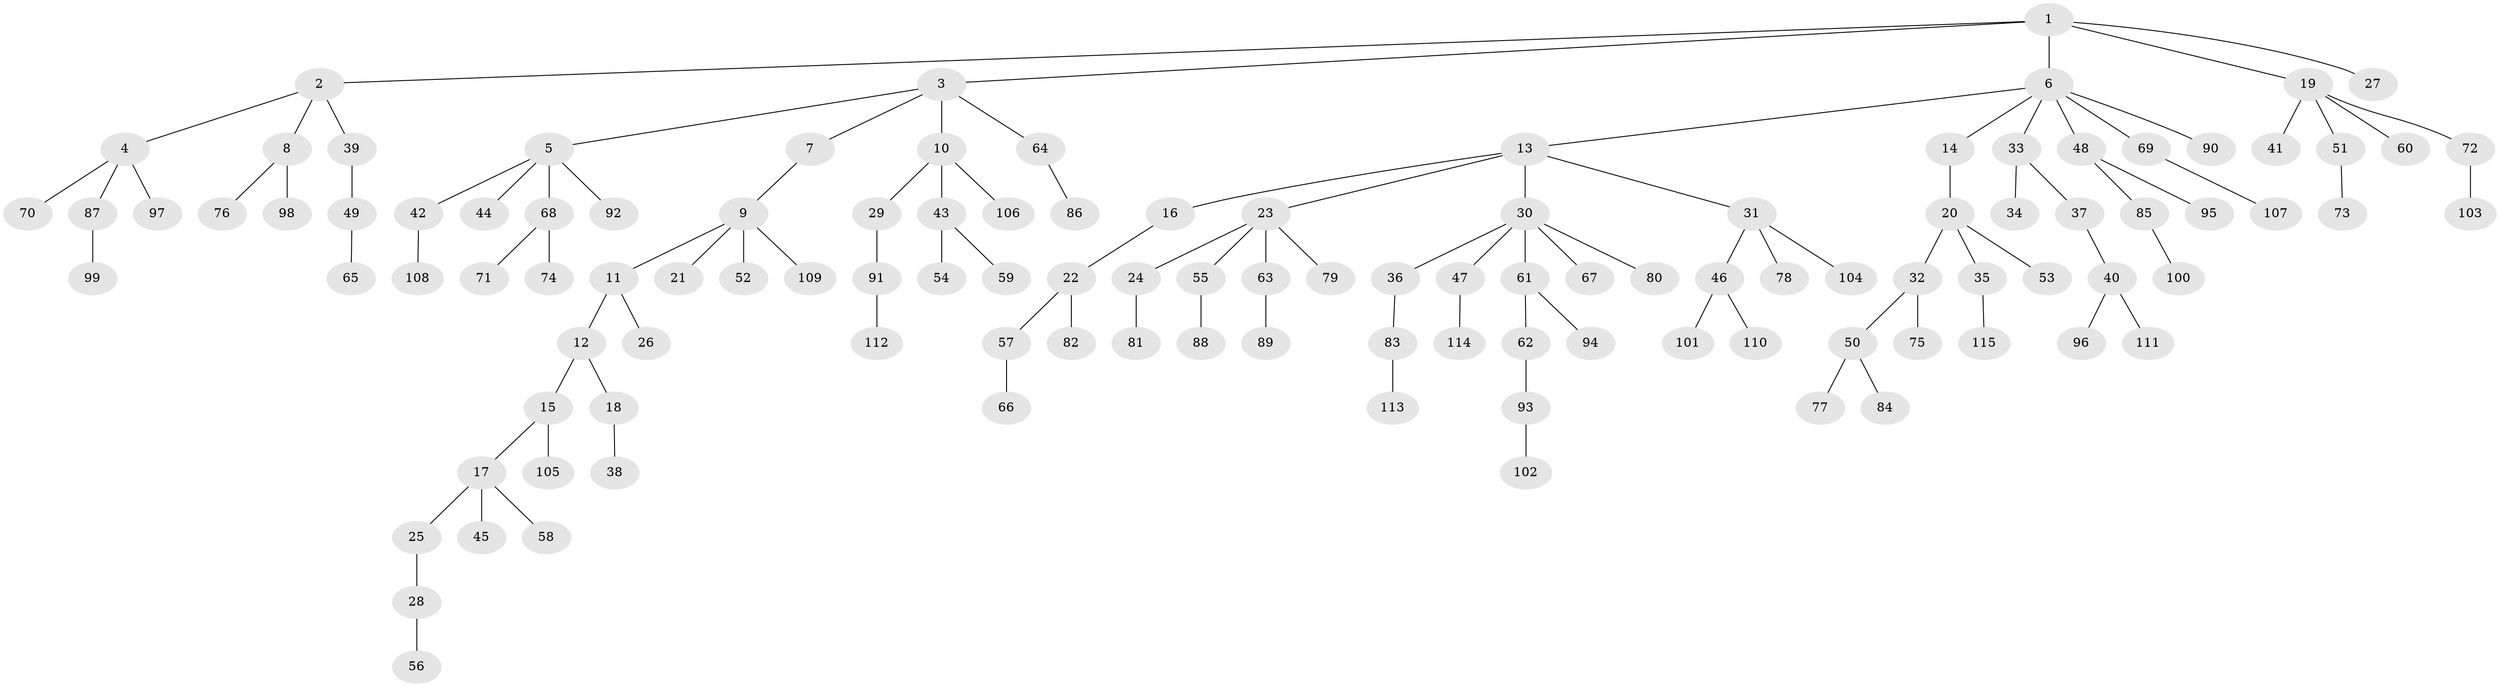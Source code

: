 // coarse degree distribution, {7: 0.017543859649122806, 5: 0.03508771929824561, 4: 0.017543859649122806, 3: 0.08771929824561403, 13: 0.017543859649122806, 2: 0.19298245614035087, 1: 0.6140350877192983, 6: 0.017543859649122806}
// Generated by graph-tools (version 1.1) at 2025/19/03/04/25 18:19:26]
// undirected, 115 vertices, 114 edges
graph export_dot {
graph [start="1"]
  node [color=gray90,style=filled];
  1;
  2;
  3;
  4;
  5;
  6;
  7;
  8;
  9;
  10;
  11;
  12;
  13;
  14;
  15;
  16;
  17;
  18;
  19;
  20;
  21;
  22;
  23;
  24;
  25;
  26;
  27;
  28;
  29;
  30;
  31;
  32;
  33;
  34;
  35;
  36;
  37;
  38;
  39;
  40;
  41;
  42;
  43;
  44;
  45;
  46;
  47;
  48;
  49;
  50;
  51;
  52;
  53;
  54;
  55;
  56;
  57;
  58;
  59;
  60;
  61;
  62;
  63;
  64;
  65;
  66;
  67;
  68;
  69;
  70;
  71;
  72;
  73;
  74;
  75;
  76;
  77;
  78;
  79;
  80;
  81;
  82;
  83;
  84;
  85;
  86;
  87;
  88;
  89;
  90;
  91;
  92;
  93;
  94;
  95;
  96;
  97;
  98;
  99;
  100;
  101;
  102;
  103;
  104;
  105;
  106;
  107;
  108;
  109;
  110;
  111;
  112;
  113;
  114;
  115;
  1 -- 2;
  1 -- 3;
  1 -- 6;
  1 -- 19;
  1 -- 27;
  2 -- 4;
  2 -- 8;
  2 -- 39;
  3 -- 5;
  3 -- 7;
  3 -- 10;
  3 -- 64;
  4 -- 70;
  4 -- 87;
  4 -- 97;
  5 -- 42;
  5 -- 44;
  5 -- 68;
  5 -- 92;
  6 -- 13;
  6 -- 14;
  6 -- 33;
  6 -- 48;
  6 -- 69;
  6 -- 90;
  7 -- 9;
  8 -- 76;
  8 -- 98;
  9 -- 11;
  9 -- 21;
  9 -- 52;
  9 -- 109;
  10 -- 29;
  10 -- 43;
  10 -- 106;
  11 -- 12;
  11 -- 26;
  12 -- 15;
  12 -- 18;
  13 -- 16;
  13 -- 23;
  13 -- 30;
  13 -- 31;
  14 -- 20;
  15 -- 17;
  15 -- 105;
  16 -- 22;
  17 -- 25;
  17 -- 45;
  17 -- 58;
  18 -- 38;
  19 -- 41;
  19 -- 51;
  19 -- 60;
  19 -- 72;
  20 -- 32;
  20 -- 35;
  20 -- 53;
  22 -- 57;
  22 -- 82;
  23 -- 24;
  23 -- 55;
  23 -- 63;
  23 -- 79;
  24 -- 81;
  25 -- 28;
  28 -- 56;
  29 -- 91;
  30 -- 36;
  30 -- 47;
  30 -- 61;
  30 -- 67;
  30 -- 80;
  31 -- 46;
  31 -- 78;
  31 -- 104;
  32 -- 50;
  32 -- 75;
  33 -- 34;
  33 -- 37;
  35 -- 115;
  36 -- 83;
  37 -- 40;
  39 -- 49;
  40 -- 96;
  40 -- 111;
  42 -- 108;
  43 -- 54;
  43 -- 59;
  46 -- 101;
  46 -- 110;
  47 -- 114;
  48 -- 85;
  48 -- 95;
  49 -- 65;
  50 -- 77;
  50 -- 84;
  51 -- 73;
  55 -- 88;
  57 -- 66;
  61 -- 62;
  61 -- 94;
  62 -- 93;
  63 -- 89;
  64 -- 86;
  68 -- 71;
  68 -- 74;
  69 -- 107;
  72 -- 103;
  83 -- 113;
  85 -- 100;
  87 -- 99;
  91 -- 112;
  93 -- 102;
}
